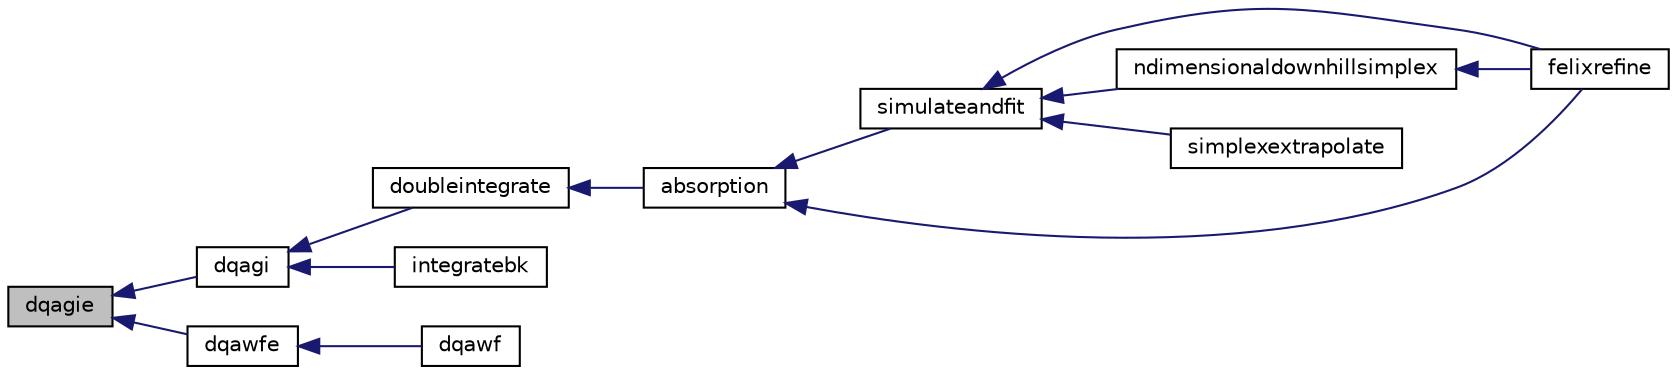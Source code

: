 digraph "dqagie"
{
  edge [fontname="Helvetica",fontsize="10",labelfontname="Helvetica",labelfontsize="10"];
  node [fontname="Helvetica",fontsize="10",shape=record];
  rankdir="LR";
  Node1 [label="dqagie",height=0.2,width=0.4,color="black", fillcolor="grey75", style="filled", fontcolor="black"];
  Node1 -> Node2 [dir="back",color="midnightblue",fontsize="10",style="solid",fontname="Helvetica"];
  Node2 [label="dqagi",height=0.2,width=0.4,color="black", fillcolor="white", style="filled",URL="$quadpack__double_8f90.html#aa62896aeb27d272531de002660a33d3c"];
  Node2 -> Node3 [dir="back",color="midnightblue",fontsize="10",style="solid",fontname="Helvetica"];
  Node3 [label="doubleintegrate",height=0.2,width=0.4,color="black", fillcolor="white", style="filled",URL="$Ug_8f90.html#a72eb459681c0220af8f3fbd3d64bb510"];
  Node3 -> Node4 [dir="back",color="midnightblue",fontsize="10",style="solid",fontname="Helvetica"];
  Node4 [label="absorption",height=0.2,width=0.4,color="black", fillcolor="white", style="filled",URL="$Ug_8f90.html#a5637638595593ffb09280db93d99adc1"];
  Node4 -> Node5 [dir="back",color="midnightblue",fontsize="10",style="solid",fontname="Helvetica"];
  Node5 [label="simulateandfit",height=0.2,width=0.4,color="black", fillcolor="white", style="filled",URL="$felixfunction_8f90.html#adcb9fd1a6de6119cd7591814585634cd"];
  Node5 -> Node6 [dir="back",color="midnightblue",fontsize="10",style="solid",fontname="Helvetica"];
  Node6 [label="felixrefine",height=0.2,width=0.4,color="black", fillcolor="white", style="filled",URL="$felixrefine_8f90.html#aecbf263fc9c06070ed63b7a31c76bbef"];
  Node5 -> Node7 [dir="back",color="midnightblue",fontsize="10",style="solid",fontname="Helvetica"];
  Node7 [label="ndimensionaldownhillsimplex",height=0.2,width=0.4,color="black", fillcolor="white", style="filled",URL="$simplex_8f90.html#a51042de79e202f5b883de0d70b0815dc"];
  Node7 -> Node6 [dir="back",color="midnightblue",fontsize="10",style="solid",fontname="Helvetica"];
  Node5 -> Node8 [dir="back",color="midnightblue",fontsize="10",style="solid",fontname="Helvetica"];
  Node8 [label="simplexextrapolate",height=0.2,width=0.4,color="black", fillcolor="white", style="filled",URL="$simplex_8f90.html#a25ad91b0853caf2e81addb68f144b5a1"];
  Node4 -> Node6 [dir="back",color="midnightblue",fontsize="10",style="solid",fontname="Helvetica"];
  Node2 -> Node9 [dir="back",color="midnightblue",fontsize="10",style="solid",fontname="Helvetica"];
  Node9 [label="integratebk",height=0.2,width=0.4,color="black", fillcolor="white", style="filled",URL="$Ug_8f90.html#a97a1ba7f90ab5fc4abd72181dcdb8775"];
  Node1 -> Node10 [dir="back",color="midnightblue",fontsize="10",style="solid",fontname="Helvetica"];
  Node10 [label="dqawfe",height=0.2,width=0.4,color="black", fillcolor="white", style="filled",URL="$quadpack__double_8f90.html#a8c991ec87bb2062a57a3ed106c26c19e"];
  Node10 -> Node11 [dir="back",color="midnightblue",fontsize="10",style="solid",fontname="Helvetica"];
  Node11 [label="dqawf",height=0.2,width=0.4,color="black", fillcolor="white", style="filled",URL="$quadpack__double_8f90.html#a14831c99e9c4752832697dea9fcae661"];
}
